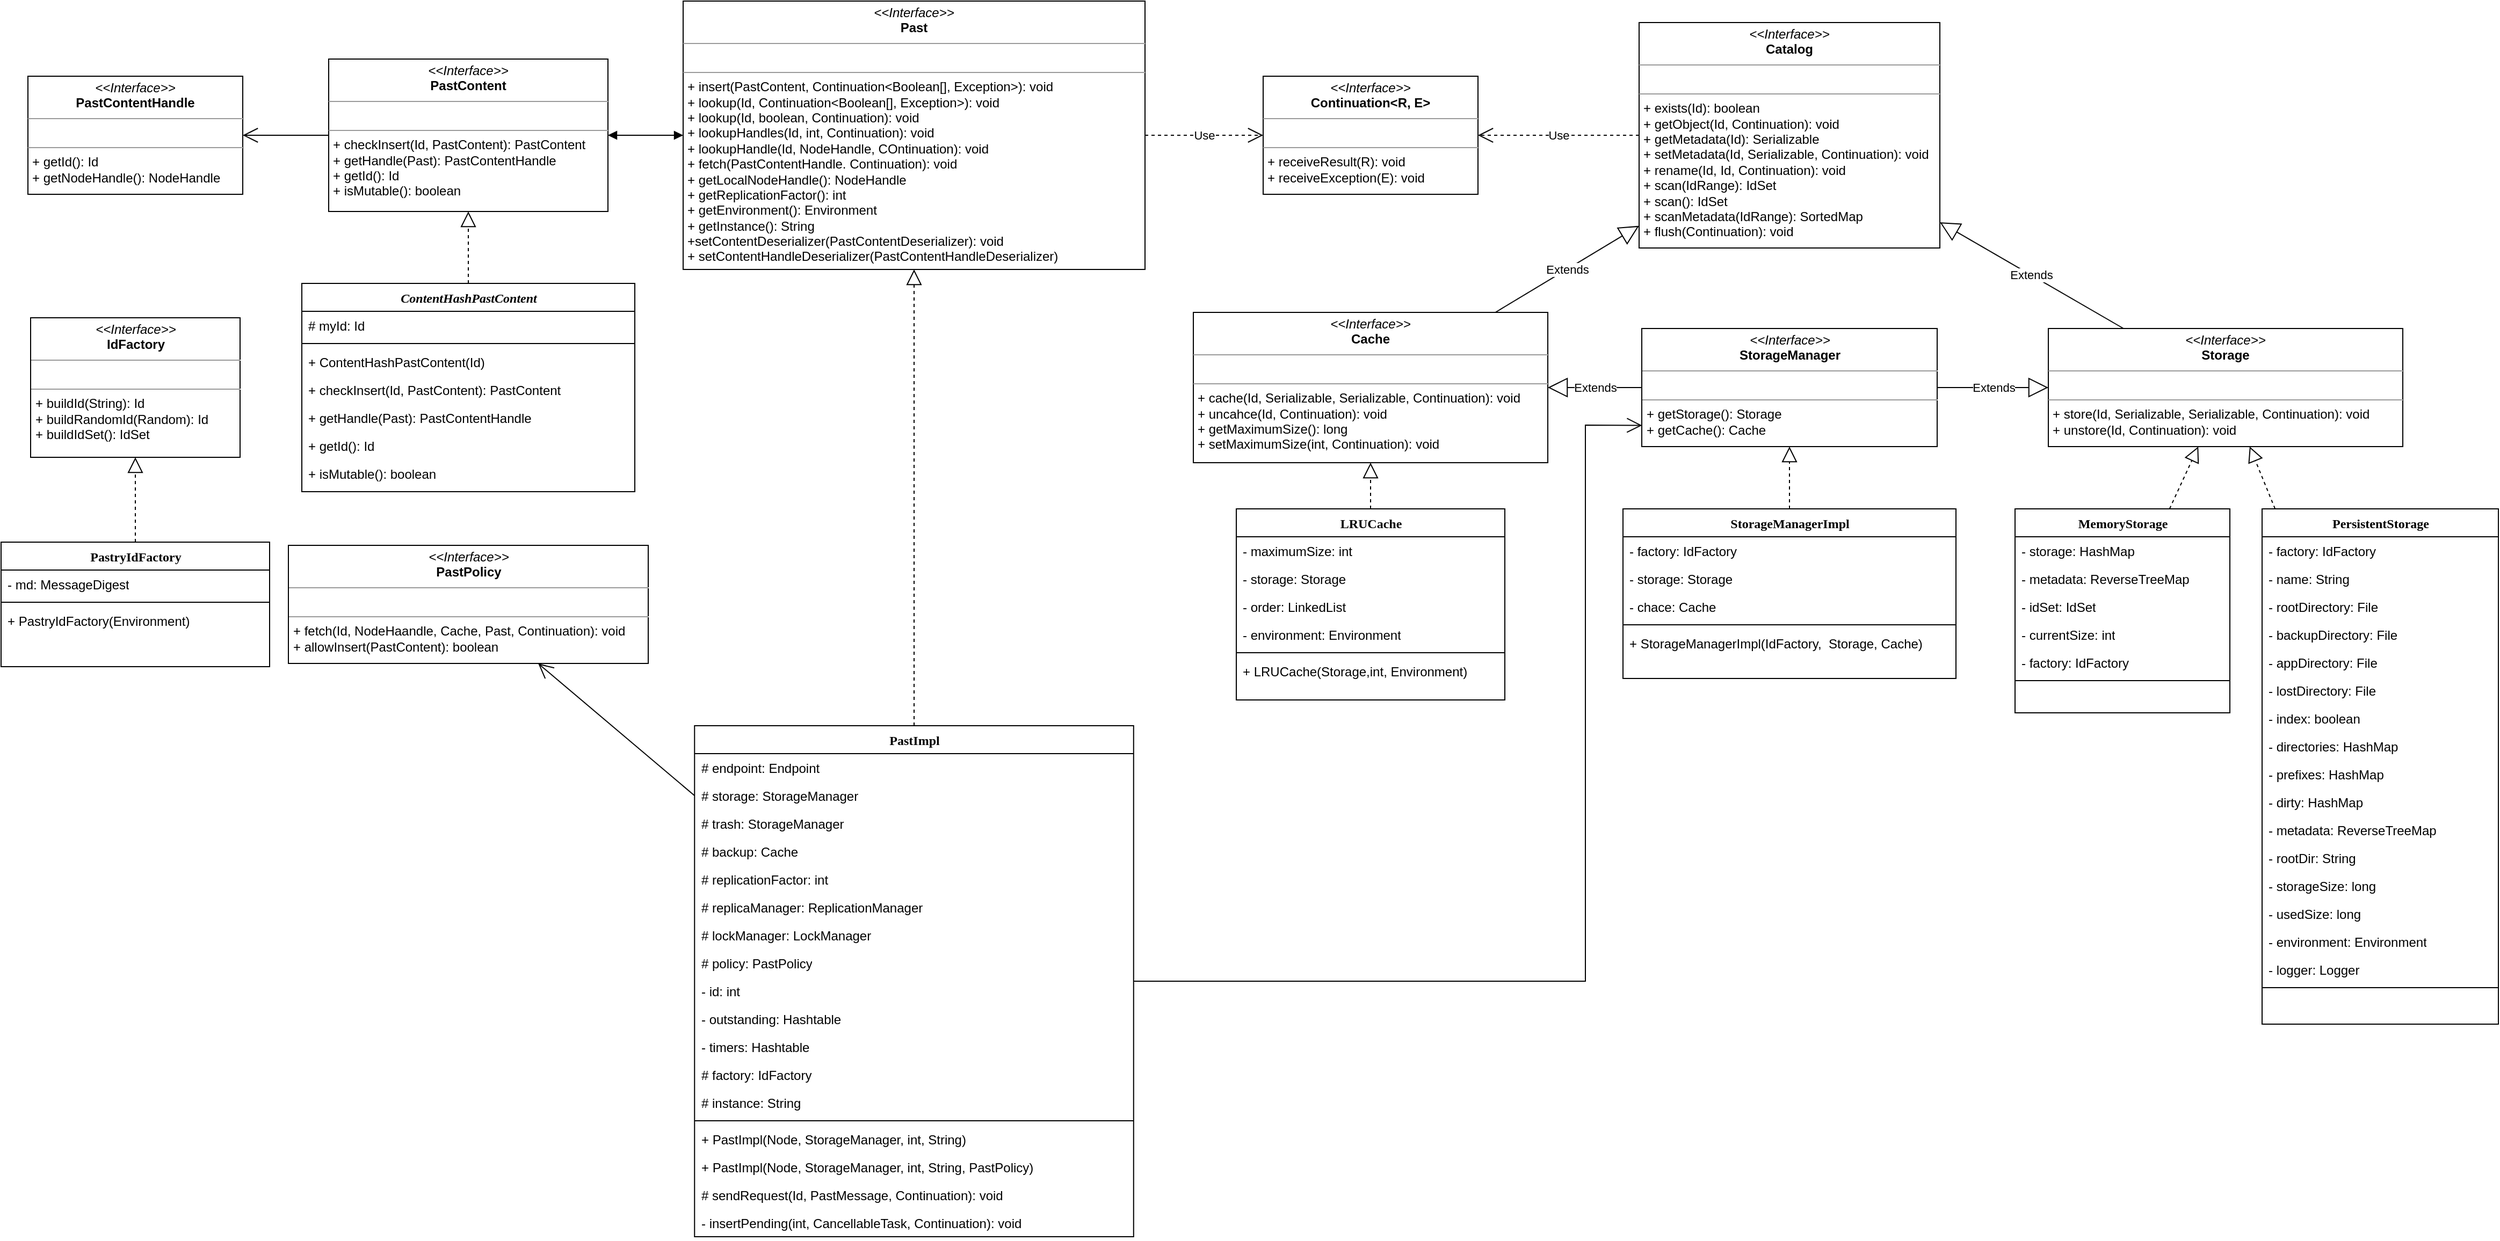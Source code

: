 <mxfile version="20.8.20" type="github">
  <diagram id="C5RBs43oDa-KdzZeNtuy" name="Page-1">
    <mxGraphModel dx="1843" dy="819" grid="1" gridSize="10" guides="1" tooltips="1" connect="1" arrows="1" fold="1" page="1" pageScale="1" pageWidth="827" pageHeight="1169" math="0" shadow="0">
      <root>
        <mxCell id="WIyWlLk6GJQsqaUBKTNV-0" />
        <mxCell id="WIyWlLk6GJQsqaUBKTNV-1" parent="WIyWlLk6GJQsqaUBKTNV-0" />
        <mxCell id="Su3MOvT8TWQy6JMW1wot-0" value="&lt;p style=&quot;margin:0px;margin-top:4px;text-align:center;&quot;&gt;&lt;i&gt;&amp;lt;&amp;lt;Interface&amp;gt;&amp;gt;&lt;/i&gt;&lt;br&gt;&lt;b&gt;PastContent&lt;/b&gt;&lt;/p&gt;&lt;hr size=&quot;1&quot;&gt;&lt;p style=&quot;margin:0px;margin-left:4px;&quot;&gt;&lt;br&gt;&lt;/p&gt;&lt;hr size=&quot;1&quot;&gt;&lt;p style=&quot;margin:0px;margin-left:4px;&quot;&gt;+ checkInsert(Id, PastContent): PastContent&lt;/p&gt;&lt;p style=&quot;margin:0px;margin-left:4px;&quot;&gt;+ getHandle(Past): PastContentHandle&lt;br&gt;&lt;/p&gt;&lt;p style=&quot;margin:0px;margin-left:4px;&quot;&gt;+ getId(): Id&lt;/p&gt;&lt;p style=&quot;margin:0px;margin-left:4px;&quot;&gt;+ isMutable(): boolean&lt;/p&gt;" style="verticalAlign=top;align=left;overflow=fill;fontSize=12;fontFamily=Helvetica;html=1;rounded=0;shadow=0;comic=0;labelBackgroundColor=none;strokeWidth=1" parent="WIyWlLk6GJQsqaUBKTNV-1" vertex="1">
          <mxGeometry x="550" y="459" width="260" height="142" as="geometry" />
        </mxCell>
        <mxCell id="Su3MOvT8TWQy6JMW1wot-1" value="&lt;p style=&quot;margin:0px;margin-top:4px;text-align:center;&quot;&gt;&lt;i&gt;&amp;lt;&amp;lt;Interface&amp;gt;&amp;gt;&lt;/i&gt;&lt;br&gt;&lt;b&gt;PastContentHandle&lt;/b&gt;&lt;/p&gt;&lt;hr size=&quot;1&quot;&gt;&lt;p style=&quot;margin:0px;margin-left:4px;&quot;&gt;&lt;br&gt;&lt;/p&gt;&lt;hr size=&quot;1&quot;&gt;&lt;p style=&quot;margin:0px;margin-left:4px;&quot;&gt;&lt;span style=&quot;background-color: initial;&quot;&gt;+ getId(): Id&lt;/span&gt;&lt;br&gt;&lt;/p&gt;&lt;p style=&quot;margin:0px;margin-left:4px;&quot;&gt;+ getNodeHandle(): NodeHandle&lt;/p&gt;" style="verticalAlign=top;align=left;overflow=fill;fontSize=12;fontFamily=Helvetica;html=1;rounded=0;shadow=0;comic=0;labelBackgroundColor=none;strokeWidth=1" parent="WIyWlLk6GJQsqaUBKTNV-1" vertex="1">
          <mxGeometry x="270" y="475" width="200" height="110" as="geometry" />
        </mxCell>
        <mxCell id="Su3MOvT8TWQy6JMW1wot-2" value="&lt;p style=&quot;margin:0px;margin-top:4px;text-align:center;&quot;&gt;&lt;i&gt;&amp;lt;&amp;lt;Interface&amp;gt;&amp;gt;&lt;/i&gt;&lt;br&gt;&lt;b&gt;Past&lt;/b&gt;&lt;/p&gt;&lt;hr size=&quot;1&quot;&gt;&lt;p style=&quot;margin:0px;margin-left:4px;&quot;&gt;&lt;br&gt;&lt;/p&gt;&lt;hr size=&quot;1&quot;&gt;&lt;p style=&quot;margin:0px;margin-left:4px;&quot;&gt;+ insert(PastContent, Continuation&amp;lt;Boolean[], Exception&amp;gt;): void&lt;/p&gt;&lt;p style=&quot;margin:0px;margin-left:4px;&quot;&gt;+ lookup(Id, Continuation&amp;lt;Boolean[], Exception&amp;gt;): void&lt;/p&gt;&lt;p style=&quot;margin:0px;margin-left:4px;&quot;&gt;+ lookup(Id, boolean, Continuation): void&lt;/p&gt;&lt;p style=&quot;margin:0px;margin-left:4px;&quot;&gt;+ lookupHandles(Id, int, Continuation): void&lt;/p&gt;&lt;p style=&quot;margin:0px;margin-left:4px;&quot;&gt;+ lookupHandle(Id, NodeHandle, COntinuation): void&lt;/p&gt;&lt;p style=&quot;margin:0px;margin-left:4px;&quot;&gt;+ fetch(PastContentHandle. Continuation): void&lt;/p&gt;&lt;p style=&quot;margin:0px;margin-left:4px;&quot;&gt;+ getLocalNodeHandle(): NodeHandle&lt;/p&gt;&lt;p style=&quot;margin:0px;margin-left:4px;&quot;&gt;+ getReplicationFactor(): int&lt;/p&gt;&lt;p style=&quot;margin:0px;margin-left:4px;&quot;&gt;+ getEnvironment(): Environment&lt;/p&gt;&lt;p style=&quot;margin:0px;margin-left:4px;&quot;&gt;+ getInstance(): String&lt;/p&gt;&lt;p style=&quot;margin:0px;margin-left:4px;&quot;&gt;+setContentDeserializer(PastContentDeserializer): void&lt;/p&gt;&lt;p style=&quot;margin:0px;margin-left:4px;&quot;&gt;+ setContentHandleDeserializer(PastContentHandleDeserializer)&lt;/p&gt;" style="verticalAlign=top;align=left;overflow=fill;fontSize=12;fontFamily=Helvetica;html=1;rounded=0;shadow=0;comic=0;labelBackgroundColor=none;strokeWidth=1" parent="WIyWlLk6GJQsqaUBKTNV-1" vertex="1">
          <mxGeometry x="880" y="405" width="430" height="250" as="geometry" />
        </mxCell>
        <mxCell id="Su3MOvT8TWQy6JMW1wot-4" value="" style="endArrow=open;endFill=1;endSize=12;html=1;rounded=0;" parent="WIyWlLk6GJQsqaUBKTNV-1" source="Su3MOvT8TWQy6JMW1wot-0" target="Su3MOvT8TWQy6JMW1wot-1" edge="1">
          <mxGeometry width="160" relative="1" as="geometry">
            <mxPoint x="310" y="790" as="sourcePoint" />
            <mxPoint x="470" y="790" as="targetPoint" />
          </mxGeometry>
        </mxCell>
        <mxCell id="Su3MOvT8TWQy6JMW1wot-5" value="PastImpl" style="swimlane;html=1;fontStyle=1;align=center;verticalAlign=top;childLayout=stackLayout;horizontal=1;startSize=26;horizontalStack=0;resizeParent=1;resizeLast=0;collapsible=1;marginBottom=0;swimlaneFillColor=#ffffff;rounded=0;shadow=0;comic=0;labelBackgroundColor=none;strokeWidth=1;fillColor=none;fontFamily=Verdana;fontSize=12" parent="WIyWlLk6GJQsqaUBKTNV-1" vertex="1">
          <mxGeometry x="890.63" y="1080" width="408.75" height="476" as="geometry" />
        </mxCell>
        <mxCell id="Su3MOvT8TWQy6JMW1wot-6" value="# endpoint: Endpoint" style="text;html=1;strokeColor=none;fillColor=none;align=left;verticalAlign=top;spacingLeft=4;spacingRight=4;whiteSpace=wrap;overflow=hidden;rotatable=0;points=[[0,0.5],[1,0.5]];portConstraint=eastwest;" parent="Su3MOvT8TWQy6JMW1wot-5" vertex="1">
          <mxGeometry y="26" width="408.75" height="26" as="geometry" />
        </mxCell>
        <mxCell id="Su3MOvT8TWQy6JMW1wot-7" value="# storage: StorageManager" style="text;html=1;strokeColor=none;fillColor=none;align=left;verticalAlign=top;spacingLeft=4;spacingRight=4;whiteSpace=wrap;overflow=hidden;rotatable=0;points=[[0,0.5],[1,0.5]];portConstraint=eastwest;" parent="Su3MOvT8TWQy6JMW1wot-5" vertex="1">
          <mxGeometry y="52" width="408.75" height="26" as="geometry" />
        </mxCell>
        <mxCell id="Su3MOvT8TWQy6JMW1wot-8" value="# trash: StorageManager" style="text;html=1;strokeColor=none;fillColor=none;align=left;verticalAlign=top;spacingLeft=4;spacingRight=4;whiteSpace=wrap;overflow=hidden;rotatable=0;points=[[0,0.5],[1,0.5]];portConstraint=eastwest;" parent="Su3MOvT8TWQy6JMW1wot-5" vertex="1">
          <mxGeometry y="78" width="408.75" height="26" as="geometry" />
        </mxCell>
        <mxCell id="Su3MOvT8TWQy6JMW1wot-13" value="# backup: Cache" style="text;html=1;strokeColor=none;fillColor=none;align=left;verticalAlign=top;spacingLeft=4;spacingRight=4;whiteSpace=wrap;overflow=hidden;rotatable=0;points=[[0,0.5],[1,0.5]];portConstraint=eastwest;" parent="Su3MOvT8TWQy6JMW1wot-5" vertex="1">
          <mxGeometry y="104" width="408.75" height="26" as="geometry" />
        </mxCell>
        <mxCell id="Su3MOvT8TWQy6JMW1wot-14" value="# replicationFactor: int" style="text;html=1;strokeColor=none;fillColor=none;align=left;verticalAlign=top;spacingLeft=4;spacingRight=4;whiteSpace=wrap;overflow=hidden;rotatable=0;points=[[0,0.5],[1,0.5]];portConstraint=eastwest;" parent="Su3MOvT8TWQy6JMW1wot-5" vertex="1">
          <mxGeometry y="130" width="408.75" height="26" as="geometry" />
        </mxCell>
        <mxCell id="Su3MOvT8TWQy6JMW1wot-15" value="# replicaManager: ReplicationManager" style="text;html=1;strokeColor=none;fillColor=none;align=left;verticalAlign=top;spacingLeft=4;spacingRight=4;whiteSpace=wrap;overflow=hidden;rotatable=0;points=[[0,0.5],[1,0.5]];portConstraint=eastwest;" parent="Su3MOvT8TWQy6JMW1wot-5" vertex="1">
          <mxGeometry y="156" width="408.75" height="26" as="geometry" />
        </mxCell>
        <mxCell id="Su3MOvT8TWQy6JMW1wot-16" value="# lockManager: LockManager" style="text;html=1;strokeColor=none;fillColor=none;align=left;verticalAlign=top;spacingLeft=4;spacingRight=4;whiteSpace=wrap;overflow=hidden;rotatable=0;points=[[0,0.5],[1,0.5]];portConstraint=eastwest;" parent="Su3MOvT8TWQy6JMW1wot-5" vertex="1">
          <mxGeometry y="182" width="408.75" height="26" as="geometry" />
        </mxCell>
        <mxCell id="Su3MOvT8TWQy6JMW1wot-17" value="# policy: PastPolicy" style="text;html=1;strokeColor=none;fillColor=none;align=left;verticalAlign=top;spacingLeft=4;spacingRight=4;whiteSpace=wrap;overflow=hidden;rotatable=0;points=[[0,0.5],[1,0.5]];portConstraint=eastwest;" parent="Su3MOvT8TWQy6JMW1wot-5" vertex="1">
          <mxGeometry y="208" width="408.75" height="26" as="geometry" />
        </mxCell>
        <mxCell id="Su3MOvT8TWQy6JMW1wot-18" value="- id: int" style="text;html=1;strokeColor=none;fillColor=none;align=left;verticalAlign=top;spacingLeft=4;spacingRight=4;whiteSpace=wrap;overflow=hidden;rotatable=0;points=[[0,0.5],[1,0.5]];portConstraint=eastwest;" parent="Su3MOvT8TWQy6JMW1wot-5" vertex="1">
          <mxGeometry y="234" width="408.75" height="26" as="geometry" />
        </mxCell>
        <mxCell id="Su3MOvT8TWQy6JMW1wot-19" value="- outstanding: Hashtable" style="text;html=1;strokeColor=none;fillColor=none;align=left;verticalAlign=top;spacingLeft=4;spacingRight=4;whiteSpace=wrap;overflow=hidden;rotatable=0;points=[[0,0.5],[1,0.5]];portConstraint=eastwest;" parent="Su3MOvT8TWQy6JMW1wot-5" vertex="1">
          <mxGeometry y="260" width="408.75" height="26" as="geometry" />
        </mxCell>
        <mxCell id="Su3MOvT8TWQy6JMW1wot-20" value="- timers: Hashtable" style="text;html=1;strokeColor=none;fillColor=none;align=left;verticalAlign=top;spacingLeft=4;spacingRight=4;whiteSpace=wrap;overflow=hidden;rotatable=0;points=[[0,0.5],[1,0.5]];portConstraint=eastwest;" parent="Su3MOvT8TWQy6JMW1wot-5" vertex="1">
          <mxGeometry y="286" width="408.75" height="26" as="geometry" />
        </mxCell>
        <mxCell id="Su3MOvT8TWQy6JMW1wot-21" value="# factory: IdFactory" style="text;html=1;strokeColor=none;fillColor=none;align=left;verticalAlign=top;spacingLeft=4;spacingRight=4;whiteSpace=wrap;overflow=hidden;rotatable=0;points=[[0,0.5],[1,0.5]];portConstraint=eastwest;" parent="Su3MOvT8TWQy6JMW1wot-5" vertex="1">
          <mxGeometry y="312" width="408.75" height="26" as="geometry" />
        </mxCell>
        <mxCell id="Su3MOvT8TWQy6JMW1wot-22" value="# instance: String" style="text;html=1;strokeColor=none;fillColor=none;align=left;verticalAlign=top;spacingLeft=4;spacingRight=4;whiteSpace=wrap;overflow=hidden;rotatable=0;points=[[0,0.5],[1,0.5]];portConstraint=eastwest;" parent="Su3MOvT8TWQy6JMW1wot-5" vertex="1">
          <mxGeometry y="338" width="408.75" height="26" as="geometry" />
        </mxCell>
        <mxCell id="Su3MOvT8TWQy6JMW1wot-9" value="" style="line;html=1;strokeWidth=1;fillColor=none;align=left;verticalAlign=middle;spacingTop=-1;spacingLeft=3;spacingRight=3;rotatable=0;labelPosition=right;points=[];portConstraint=eastwest;" parent="Su3MOvT8TWQy6JMW1wot-5" vertex="1">
          <mxGeometry y="364" width="408.75" height="8" as="geometry" />
        </mxCell>
        <mxCell id="wLES59j1oVK8HbgdXvUb-11" value="+ PastImpl(Node, StorageManager, int, String)" style="text;html=1;strokeColor=none;fillColor=none;align=left;verticalAlign=top;spacingLeft=4;spacingRight=4;whiteSpace=wrap;overflow=hidden;rotatable=0;points=[[0,0.5],[1,0.5]];portConstraint=eastwest;" parent="Su3MOvT8TWQy6JMW1wot-5" vertex="1">
          <mxGeometry y="372" width="408.75" height="26" as="geometry" />
        </mxCell>
        <mxCell id="wLES59j1oVK8HbgdXvUb-14" value="+ PastImpl(Node, StorageManager, int, String, PastPolicy)" style="text;html=1;strokeColor=none;fillColor=none;align=left;verticalAlign=top;spacingLeft=4;spacingRight=4;whiteSpace=wrap;overflow=hidden;rotatable=0;points=[[0,0.5],[1,0.5]];portConstraint=eastwest;" parent="Su3MOvT8TWQy6JMW1wot-5" vertex="1">
          <mxGeometry y="398" width="408.75" height="26" as="geometry" />
        </mxCell>
        <mxCell id="Su3MOvT8TWQy6JMW1wot-10" value="# sendRequest(Id, PastMessage, Continuation): void" style="text;html=1;strokeColor=none;fillColor=none;align=left;verticalAlign=top;spacingLeft=4;spacingRight=4;whiteSpace=wrap;overflow=hidden;rotatable=0;points=[[0,0.5],[1,0.5]];portConstraint=eastwest;" parent="Su3MOvT8TWQy6JMW1wot-5" vertex="1">
          <mxGeometry y="424" width="408.75" height="26" as="geometry" />
        </mxCell>
        <mxCell id="Su3MOvT8TWQy6JMW1wot-11" value="&lt;span style=&quot;&quot;&gt;- insertPending(int, CancellableTask, Continuation): void&lt;/span&gt;" style="text;html=1;strokeColor=none;fillColor=none;align=left;verticalAlign=top;spacingLeft=4;spacingRight=4;whiteSpace=wrap;overflow=hidden;rotatable=0;points=[[0,0.5],[1,0.5]];portConstraint=eastwest;" parent="Su3MOvT8TWQy6JMW1wot-5" vertex="1">
          <mxGeometry y="450" width="408.75" height="26" as="geometry" />
        </mxCell>
        <mxCell id="Su3MOvT8TWQy6JMW1wot-12" value="" style="endArrow=block;dashed=1;endFill=0;endSize=12;html=1;rounded=0;" parent="WIyWlLk6GJQsqaUBKTNV-1" source="Su3MOvT8TWQy6JMW1wot-5" target="Su3MOvT8TWQy6JMW1wot-2" edge="1">
          <mxGeometry width="160" relative="1" as="geometry">
            <mxPoint x="440" y="750" as="sourcePoint" />
            <mxPoint x="600" y="750" as="targetPoint" />
          </mxGeometry>
        </mxCell>
        <mxCell id="4EkITvmxwTz3SZGyoo9T-0" value="&lt;p style=&quot;margin:0px;margin-top:4px;text-align:center;&quot;&gt;&lt;i&gt;&amp;lt;&amp;lt;Interface&amp;gt;&amp;gt;&lt;/i&gt;&lt;br&gt;&lt;b&gt;Continuation&amp;lt;R, E&amp;gt;&lt;/b&gt;&lt;/p&gt;&lt;hr size=&quot;1&quot;&gt;&lt;p style=&quot;margin:0px;margin-left:4px;&quot;&gt;&lt;br&gt;&lt;/p&gt;&lt;hr size=&quot;1&quot;&gt;&lt;p style=&quot;margin:0px;margin-left:4px;&quot;&gt;&lt;span style=&quot;background-color: initial;&quot;&gt;+ receiveResult(R): void&lt;/span&gt;&lt;br&gt;&lt;/p&gt;&lt;p style=&quot;margin:0px;margin-left:4px;&quot;&gt;+ receiveException(E): void&lt;/p&gt;" style="verticalAlign=top;align=left;overflow=fill;fontSize=12;fontFamily=Helvetica;html=1;rounded=0;shadow=0;comic=0;labelBackgroundColor=none;strokeWidth=1" parent="WIyWlLk6GJQsqaUBKTNV-1" vertex="1">
          <mxGeometry x="1420" y="475" width="200" height="110" as="geometry" />
        </mxCell>
        <mxCell id="rdHLimNLfJa7XDxrcu8q-0" value="&lt;p style=&quot;margin:0px;margin-top:4px;text-align:center;&quot;&gt;&lt;i&gt;&amp;lt;&amp;lt;Interface&amp;gt;&amp;gt;&lt;/i&gt;&lt;br&gt;&lt;b&gt;Storage&lt;/b&gt;&lt;/p&gt;&lt;hr size=&quot;1&quot;&gt;&lt;p style=&quot;margin:0px;margin-left:4px;&quot;&gt;&lt;br&gt;&lt;/p&gt;&lt;hr size=&quot;1&quot;&gt;&lt;p style=&quot;margin:0px;margin-left:4px;&quot;&gt;&lt;span style=&quot;background-color: initial;&quot;&gt;+ store(Id, Serializable, Serializable, Continuation): void&lt;/span&gt;&lt;br&gt;&lt;/p&gt;&lt;p style=&quot;margin:0px;margin-left:4px;&quot;&gt;+ unstore(Id, Continuation): void&lt;/p&gt;" style="verticalAlign=top;align=left;overflow=fill;fontSize=12;fontFamily=Helvetica;html=1;rounded=0;shadow=0;comic=0;labelBackgroundColor=none;strokeWidth=1" parent="WIyWlLk6GJQsqaUBKTNV-1" vertex="1">
          <mxGeometry x="2151" y="710" width="330" height="110" as="geometry" />
        </mxCell>
        <mxCell id="rdHLimNLfJa7XDxrcu8q-1" value="&lt;p style=&quot;margin:0px;margin-top:4px;text-align:center;&quot;&gt;&lt;i&gt;&amp;lt;&amp;lt;Interface&amp;gt;&amp;gt;&lt;/i&gt;&lt;br&gt;&lt;b&gt;Catalog&lt;/b&gt;&lt;/p&gt;&lt;hr size=&quot;1&quot;&gt;&lt;p style=&quot;margin:0px;margin-left:4px;&quot;&gt;&lt;br&gt;&lt;/p&gt;&lt;hr size=&quot;1&quot;&gt;&lt;p style=&quot;margin:0px;margin-left:4px;&quot;&gt;+ exists(Id): boolean&lt;/p&gt;&lt;p style=&quot;margin:0px;margin-left:4px;&quot;&gt;+ getObject(Id, Continuation): void&lt;br&gt;&lt;/p&gt;&lt;p style=&quot;margin:0px;margin-left:4px;&quot;&gt;+ getMetadata(Id): Serializable&lt;/p&gt;&lt;p style=&quot;margin:0px;margin-left:4px;&quot;&gt;+ setMetadata(Id, Serializable, Continuation): void&lt;/p&gt;&lt;p style=&quot;margin:0px;margin-left:4px;&quot;&gt;+ rename(Id, Id, Continuation): void&lt;/p&gt;&lt;p style=&quot;margin:0px;margin-left:4px;&quot;&gt;+ scan(IdRange): IdSet&lt;/p&gt;&lt;p style=&quot;margin:0px;margin-left:4px;&quot;&gt;+ scan(): IdSet&lt;/p&gt;&lt;p style=&quot;margin:0px;margin-left:4px;&quot;&gt;+ scanMetadata(IdRange): SortedMap&lt;/p&gt;&lt;p style=&quot;margin:0px;margin-left:4px;&quot;&gt;+ flush(Continuation): void&lt;/p&gt;" style="verticalAlign=top;align=left;overflow=fill;fontSize=12;fontFamily=Helvetica;html=1;rounded=0;shadow=0;comic=0;labelBackgroundColor=none;strokeWidth=1" parent="WIyWlLk6GJQsqaUBKTNV-1" vertex="1">
          <mxGeometry x="1770" y="425" width="280" height="210" as="geometry" />
        </mxCell>
        <mxCell id="rdHLimNLfJa7XDxrcu8q-3" value="MemoryStorage" style="swimlane;html=1;fontStyle=1;align=center;verticalAlign=top;childLayout=stackLayout;horizontal=1;startSize=26;horizontalStack=0;resizeParent=1;resizeLast=0;collapsible=1;marginBottom=0;swimlaneFillColor=#ffffff;rounded=0;shadow=0;comic=0;labelBackgroundColor=none;strokeWidth=1;fillColor=none;fontFamily=Verdana;fontSize=12" parent="WIyWlLk6GJQsqaUBKTNV-1" vertex="1">
          <mxGeometry x="2120" y="878" width="200" height="190" as="geometry" />
        </mxCell>
        <mxCell id="rdHLimNLfJa7XDxrcu8q-4" value="- storage: HashMap" style="text;html=1;strokeColor=none;fillColor=none;align=left;verticalAlign=top;spacingLeft=4;spacingRight=4;whiteSpace=wrap;overflow=hidden;rotatable=0;points=[[0,0.5],[1,0.5]];portConstraint=eastwest;" parent="rdHLimNLfJa7XDxrcu8q-3" vertex="1">
          <mxGeometry y="26" width="200" height="26" as="geometry" />
        </mxCell>
        <mxCell id="rdHLimNLfJa7XDxrcu8q-5" value="- metadata: ReverseTreeMap" style="text;html=1;strokeColor=none;fillColor=none;align=left;verticalAlign=top;spacingLeft=4;spacingRight=4;whiteSpace=wrap;overflow=hidden;rotatable=0;points=[[0,0.5],[1,0.5]];portConstraint=eastwest;" parent="rdHLimNLfJa7XDxrcu8q-3" vertex="1">
          <mxGeometry y="52" width="200" height="26" as="geometry" />
        </mxCell>
        <mxCell id="rdHLimNLfJa7XDxrcu8q-6" value="- idSet: IdSet" style="text;html=1;strokeColor=none;fillColor=none;align=left;verticalAlign=top;spacingLeft=4;spacingRight=4;whiteSpace=wrap;overflow=hidden;rotatable=0;points=[[0,0.5],[1,0.5]];portConstraint=eastwest;" parent="rdHLimNLfJa7XDxrcu8q-3" vertex="1">
          <mxGeometry y="78" width="200" height="26" as="geometry" />
        </mxCell>
        <mxCell id="rdHLimNLfJa7XDxrcu8q-7" value="- currentSize: int" style="text;html=1;strokeColor=none;fillColor=none;align=left;verticalAlign=top;spacingLeft=4;spacingRight=4;whiteSpace=wrap;overflow=hidden;rotatable=0;points=[[0,0.5],[1,0.5]];portConstraint=eastwest;" parent="rdHLimNLfJa7XDxrcu8q-3" vertex="1">
          <mxGeometry y="104" width="200" height="26" as="geometry" />
        </mxCell>
        <mxCell id="rdHLimNLfJa7XDxrcu8q-8" value="- factory: IdFactory" style="text;html=1;strokeColor=none;fillColor=none;align=left;verticalAlign=top;spacingLeft=4;spacingRight=4;whiteSpace=wrap;overflow=hidden;rotatable=0;points=[[0,0.5],[1,0.5]];portConstraint=eastwest;" parent="rdHLimNLfJa7XDxrcu8q-3" vertex="1">
          <mxGeometry y="130" width="200" height="26" as="geometry" />
        </mxCell>
        <mxCell id="rdHLimNLfJa7XDxrcu8q-17" value="" style="line;html=1;strokeWidth=1;fillColor=none;align=left;verticalAlign=middle;spacingTop=-1;spacingLeft=3;spacingRight=3;rotatable=0;labelPosition=right;points=[];portConstraint=eastwest;" parent="rdHLimNLfJa7XDxrcu8q-3" vertex="1">
          <mxGeometry y="156" width="200" height="8" as="geometry" />
        </mxCell>
        <mxCell id="rdHLimNLfJa7XDxrcu8q-20" value="" style="endArrow=block;dashed=1;endFill=0;endSize=12;html=1;rounded=0;" parent="WIyWlLk6GJQsqaUBKTNV-1" source="rdHLimNLfJa7XDxrcu8q-3" target="rdHLimNLfJa7XDxrcu8q-0" edge="1">
          <mxGeometry width="160" relative="1" as="geometry">
            <mxPoint x="2520" y="1050" as="sourcePoint" />
            <mxPoint x="2680" y="1050" as="targetPoint" />
          </mxGeometry>
        </mxCell>
        <mxCell id="rdHLimNLfJa7XDxrcu8q-21" value="PersistentStorage" style="swimlane;html=1;fontStyle=1;align=center;verticalAlign=top;childLayout=stackLayout;horizontal=1;startSize=26;horizontalStack=0;resizeParent=1;resizeLast=0;collapsible=1;marginBottom=0;swimlaneFillColor=#ffffff;rounded=0;shadow=0;comic=0;labelBackgroundColor=none;strokeWidth=1;fillColor=none;fontFamily=Verdana;fontSize=12" parent="WIyWlLk6GJQsqaUBKTNV-1" vertex="1">
          <mxGeometry x="2350" y="878" width="220" height="480" as="geometry" />
        </mxCell>
        <mxCell id="rdHLimNLfJa7XDxrcu8q-26" value="- factory: IdFactory" style="text;html=1;strokeColor=none;fillColor=none;align=left;verticalAlign=top;spacingLeft=4;spacingRight=4;whiteSpace=wrap;overflow=hidden;rotatable=0;points=[[0,0.5],[1,0.5]];portConstraint=eastwest;" parent="rdHLimNLfJa7XDxrcu8q-21" vertex="1">
          <mxGeometry y="26" width="220" height="26" as="geometry" />
        </mxCell>
        <mxCell id="rdHLimNLfJa7XDxrcu8q-29" value="- name: String" style="text;html=1;strokeColor=none;fillColor=none;align=left;verticalAlign=top;spacingLeft=4;spacingRight=4;whiteSpace=wrap;overflow=hidden;rotatable=0;points=[[0,0.5],[1,0.5]];portConstraint=eastwest;" parent="rdHLimNLfJa7XDxrcu8q-21" vertex="1">
          <mxGeometry y="52" width="220" height="26" as="geometry" />
        </mxCell>
        <mxCell id="rdHLimNLfJa7XDxrcu8q-30" value="- rootDirectory: File" style="text;html=1;strokeColor=none;fillColor=none;align=left;verticalAlign=top;spacingLeft=4;spacingRight=4;whiteSpace=wrap;overflow=hidden;rotatable=0;points=[[0,0.5],[1,0.5]];portConstraint=eastwest;" parent="rdHLimNLfJa7XDxrcu8q-21" vertex="1">
          <mxGeometry y="78" width="220" height="26" as="geometry" />
        </mxCell>
        <mxCell id="rdHLimNLfJa7XDxrcu8q-31" value="- backupDirectory: File" style="text;html=1;strokeColor=none;fillColor=none;align=left;verticalAlign=top;spacingLeft=4;spacingRight=4;whiteSpace=wrap;overflow=hidden;rotatable=0;points=[[0,0.5],[1,0.5]];portConstraint=eastwest;" parent="rdHLimNLfJa7XDxrcu8q-21" vertex="1">
          <mxGeometry y="104" width="220" height="26" as="geometry" />
        </mxCell>
        <mxCell id="rdHLimNLfJa7XDxrcu8q-32" value="- appDirectory: File" style="text;html=1;strokeColor=none;fillColor=none;align=left;verticalAlign=top;spacingLeft=4;spacingRight=4;whiteSpace=wrap;overflow=hidden;rotatable=0;points=[[0,0.5],[1,0.5]];portConstraint=eastwest;" parent="rdHLimNLfJa7XDxrcu8q-21" vertex="1">
          <mxGeometry y="130" width="220" height="26" as="geometry" />
        </mxCell>
        <mxCell id="rdHLimNLfJa7XDxrcu8q-33" value="- lostDirectory: File" style="text;html=1;strokeColor=none;fillColor=none;align=left;verticalAlign=top;spacingLeft=4;spacingRight=4;whiteSpace=wrap;overflow=hidden;rotatable=0;points=[[0,0.5],[1,0.5]];portConstraint=eastwest;" parent="rdHLimNLfJa7XDxrcu8q-21" vertex="1">
          <mxGeometry y="156" width="220" height="26" as="geometry" />
        </mxCell>
        <mxCell id="rdHLimNLfJa7XDxrcu8q-34" value="- index: boolean" style="text;html=1;strokeColor=none;fillColor=none;align=left;verticalAlign=top;spacingLeft=4;spacingRight=4;whiteSpace=wrap;overflow=hidden;rotatable=0;points=[[0,0.5],[1,0.5]];portConstraint=eastwest;" parent="rdHLimNLfJa7XDxrcu8q-21" vertex="1">
          <mxGeometry y="182" width="220" height="26" as="geometry" />
        </mxCell>
        <mxCell id="rdHLimNLfJa7XDxrcu8q-35" value="- directories: HashMap" style="text;html=1;strokeColor=none;fillColor=none;align=left;verticalAlign=top;spacingLeft=4;spacingRight=4;whiteSpace=wrap;overflow=hidden;rotatable=0;points=[[0,0.5],[1,0.5]];portConstraint=eastwest;" parent="rdHLimNLfJa7XDxrcu8q-21" vertex="1">
          <mxGeometry y="208" width="220" height="26" as="geometry" />
        </mxCell>
        <mxCell id="rdHLimNLfJa7XDxrcu8q-36" value="- prefixes: HashMap" style="text;html=1;strokeColor=none;fillColor=none;align=left;verticalAlign=top;spacingLeft=4;spacingRight=4;whiteSpace=wrap;overflow=hidden;rotatable=0;points=[[0,0.5],[1,0.5]];portConstraint=eastwest;" parent="rdHLimNLfJa7XDxrcu8q-21" vertex="1">
          <mxGeometry y="234" width="220" height="26" as="geometry" />
        </mxCell>
        <mxCell id="rdHLimNLfJa7XDxrcu8q-37" value="- dirty: HashMap" style="text;html=1;strokeColor=none;fillColor=none;align=left;verticalAlign=top;spacingLeft=4;spacingRight=4;whiteSpace=wrap;overflow=hidden;rotatable=0;points=[[0,0.5],[1,0.5]];portConstraint=eastwest;" parent="rdHLimNLfJa7XDxrcu8q-21" vertex="1">
          <mxGeometry y="260" width="220" height="26" as="geometry" />
        </mxCell>
        <mxCell id="rdHLimNLfJa7XDxrcu8q-38" value="- metadata: ReverseTreeMap" style="text;html=1;strokeColor=none;fillColor=none;align=left;verticalAlign=top;spacingLeft=4;spacingRight=4;whiteSpace=wrap;overflow=hidden;rotatable=0;points=[[0,0.5],[1,0.5]];portConstraint=eastwest;" parent="rdHLimNLfJa7XDxrcu8q-21" vertex="1">
          <mxGeometry y="286" width="220" height="26" as="geometry" />
        </mxCell>
        <mxCell id="rdHLimNLfJa7XDxrcu8q-39" value="- rootDir: String" style="text;html=1;strokeColor=none;fillColor=none;align=left;verticalAlign=top;spacingLeft=4;spacingRight=4;whiteSpace=wrap;overflow=hidden;rotatable=0;points=[[0,0.5],[1,0.5]];portConstraint=eastwest;" parent="rdHLimNLfJa7XDxrcu8q-21" vertex="1">
          <mxGeometry y="312" width="220" height="26" as="geometry" />
        </mxCell>
        <mxCell id="rdHLimNLfJa7XDxrcu8q-40" value="- storageSize: long" style="text;html=1;strokeColor=none;fillColor=none;align=left;verticalAlign=top;spacingLeft=4;spacingRight=4;whiteSpace=wrap;overflow=hidden;rotatable=0;points=[[0,0.5],[1,0.5]];portConstraint=eastwest;" parent="rdHLimNLfJa7XDxrcu8q-21" vertex="1">
          <mxGeometry y="338" width="220" height="26" as="geometry" />
        </mxCell>
        <mxCell id="rdHLimNLfJa7XDxrcu8q-41" value="- usedSize: long" style="text;html=1;strokeColor=none;fillColor=none;align=left;verticalAlign=top;spacingLeft=4;spacingRight=4;whiteSpace=wrap;overflow=hidden;rotatable=0;points=[[0,0.5],[1,0.5]];portConstraint=eastwest;" parent="rdHLimNLfJa7XDxrcu8q-21" vertex="1">
          <mxGeometry y="364" width="220" height="26" as="geometry" />
        </mxCell>
        <mxCell id="rdHLimNLfJa7XDxrcu8q-42" value="- environment: Environment" style="text;html=1;strokeColor=none;fillColor=none;align=left;verticalAlign=top;spacingLeft=4;spacingRight=4;whiteSpace=wrap;overflow=hidden;rotatable=0;points=[[0,0.5],[1,0.5]];portConstraint=eastwest;" parent="rdHLimNLfJa7XDxrcu8q-21" vertex="1">
          <mxGeometry y="390" width="220" height="26" as="geometry" />
        </mxCell>
        <mxCell id="rdHLimNLfJa7XDxrcu8q-43" value="- logger: Logger" style="text;html=1;strokeColor=none;fillColor=none;align=left;verticalAlign=top;spacingLeft=4;spacingRight=4;whiteSpace=wrap;overflow=hidden;rotatable=0;points=[[0,0.5],[1,0.5]];portConstraint=eastwest;" parent="rdHLimNLfJa7XDxrcu8q-21" vertex="1">
          <mxGeometry y="416" width="220" height="26" as="geometry" />
        </mxCell>
        <mxCell id="rdHLimNLfJa7XDxrcu8q-27" value="" style="line;html=1;strokeWidth=1;fillColor=none;align=left;verticalAlign=middle;spacingTop=-1;spacingLeft=3;spacingRight=3;rotatable=0;labelPosition=right;points=[];portConstraint=eastwest;" parent="rdHLimNLfJa7XDxrcu8q-21" vertex="1">
          <mxGeometry y="442" width="220" height="8" as="geometry" />
        </mxCell>
        <mxCell id="rdHLimNLfJa7XDxrcu8q-28" value="" style="endArrow=block;dashed=1;endFill=0;endSize=12;html=1;rounded=0;" parent="WIyWlLk6GJQsqaUBKTNV-1" source="rdHLimNLfJa7XDxrcu8q-21" target="rdHLimNLfJa7XDxrcu8q-0" edge="1">
          <mxGeometry width="160" relative="1" as="geometry">
            <mxPoint x="2169" y="870" as="sourcePoint" />
            <mxPoint x="2199" y="830" as="targetPoint" />
          </mxGeometry>
        </mxCell>
        <mxCell id="rdHLimNLfJa7XDxrcu8q-44" value="&lt;p style=&quot;margin:0px;margin-top:4px;text-align:center;&quot;&gt;&lt;i&gt;&amp;lt;&amp;lt;Interface&amp;gt;&amp;gt;&lt;/i&gt;&lt;br&gt;&lt;b&gt;Cache&lt;/b&gt;&lt;/p&gt;&lt;hr size=&quot;1&quot;&gt;&lt;p style=&quot;margin:0px;margin-left:4px;&quot;&gt;&lt;br&gt;&lt;/p&gt;&lt;hr size=&quot;1&quot;&gt;&lt;p style=&quot;margin:0px;margin-left:4px;&quot;&gt;&lt;span style=&quot;background-color: initial;&quot;&gt;+ cache(Id, Serializable, Serializable, Continuation): void&lt;/span&gt;&lt;br&gt;&lt;/p&gt;&lt;p style=&quot;margin:0px;margin-left:4px;&quot;&gt;+ uncahce(Id, Continuation): void&lt;/p&gt;&lt;p style=&quot;margin:0px;margin-left:4px;&quot;&gt;+ getMaximumSize(): long&lt;/p&gt;&lt;p style=&quot;margin:0px;margin-left:4px;&quot;&gt;+ setMaximumSize(int, Continuation): void&lt;/p&gt;" style="verticalAlign=top;align=left;overflow=fill;fontSize=12;fontFamily=Helvetica;html=1;rounded=0;shadow=0;comic=0;labelBackgroundColor=none;strokeWidth=1" parent="WIyWlLk6GJQsqaUBKTNV-1" vertex="1">
          <mxGeometry x="1355" y="695" width="330" height="140" as="geometry" />
        </mxCell>
        <mxCell id="rdHLimNLfJa7XDxrcu8q-45" value="Extends" style="endArrow=block;endSize=16;endFill=0;html=1;rounded=0;" parent="WIyWlLk6GJQsqaUBKTNV-1" source="rdHLimNLfJa7XDxrcu8q-44" target="rdHLimNLfJa7XDxrcu8q-1" edge="1">
          <mxGeometry width="160" relative="1" as="geometry">
            <mxPoint x="1390" y="620" as="sourcePoint" />
            <mxPoint x="1550" y="620" as="targetPoint" />
          </mxGeometry>
        </mxCell>
        <mxCell id="rdHLimNLfJa7XDxrcu8q-46" value="Extends" style="endArrow=block;endSize=16;endFill=0;html=1;rounded=0;" parent="WIyWlLk6GJQsqaUBKTNV-1" source="rdHLimNLfJa7XDxrcu8q-0" target="rdHLimNLfJa7XDxrcu8q-1" edge="1">
          <mxGeometry width="160" relative="1" as="geometry">
            <mxPoint x="1699" y="720" as="sourcePoint" />
            <mxPoint x="1780" y="659" as="targetPoint" />
          </mxGeometry>
        </mxCell>
        <mxCell id="rdHLimNLfJa7XDxrcu8q-47" value="LRUCache" style="swimlane;html=1;fontStyle=1;align=center;verticalAlign=top;childLayout=stackLayout;horizontal=1;startSize=26;horizontalStack=0;resizeParent=1;resizeLast=0;collapsible=1;marginBottom=0;swimlaneFillColor=#ffffff;rounded=0;shadow=0;comic=0;labelBackgroundColor=none;strokeWidth=1;fillColor=none;fontFamily=Verdana;fontSize=12" parent="WIyWlLk6GJQsqaUBKTNV-1" vertex="1">
          <mxGeometry x="1395" y="878" width="250" height="178" as="geometry" />
        </mxCell>
        <mxCell id="rdHLimNLfJa7XDxrcu8q-48" value="- maximumSize: int" style="text;html=1;strokeColor=none;fillColor=none;align=left;verticalAlign=top;spacingLeft=4;spacingRight=4;whiteSpace=wrap;overflow=hidden;rotatable=0;points=[[0,0.5],[1,0.5]];portConstraint=eastwest;" parent="rdHLimNLfJa7XDxrcu8q-47" vertex="1">
          <mxGeometry y="26" width="250" height="26" as="geometry" />
        </mxCell>
        <mxCell id="rdHLimNLfJa7XDxrcu8q-49" value="- storage: Storage" style="text;html=1;strokeColor=none;fillColor=none;align=left;verticalAlign=top;spacingLeft=4;spacingRight=4;whiteSpace=wrap;overflow=hidden;rotatable=0;points=[[0,0.5],[1,0.5]];portConstraint=eastwest;" parent="rdHLimNLfJa7XDxrcu8q-47" vertex="1">
          <mxGeometry y="52" width="250" height="26" as="geometry" />
        </mxCell>
        <mxCell id="rdHLimNLfJa7XDxrcu8q-50" value="- order: LinkedList" style="text;html=1;strokeColor=none;fillColor=none;align=left;verticalAlign=top;spacingLeft=4;spacingRight=4;whiteSpace=wrap;overflow=hidden;rotatable=0;points=[[0,0.5],[1,0.5]];portConstraint=eastwest;" parent="rdHLimNLfJa7XDxrcu8q-47" vertex="1">
          <mxGeometry y="78" width="250" height="26" as="geometry" />
        </mxCell>
        <mxCell id="rdHLimNLfJa7XDxrcu8q-51" value="- environment: Environment" style="text;html=1;strokeColor=none;fillColor=none;align=left;verticalAlign=top;spacingLeft=4;spacingRight=4;whiteSpace=wrap;overflow=hidden;rotatable=0;points=[[0,0.5],[1,0.5]];portConstraint=eastwest;" parent="rdHLimNLfJa7XDxrcu8q-47" vertex="1">
          <mxGeometry y="104" width="250" height="26" as="geometry" />
        </mxCell>
        <mxCell id="rdHLimNLfJa7XDxrcu8q-53" value="" style="line;html=1;strokeWidth=1;fillColor=none;align=left;verticalAlign=middle;spacingTop=-1;spacingLeft=3;spacingRight=3;rotatable=0;labelPosition=right;points=[];portConstraint=eastwest;" parent="rdHLimNLfJa7XDxrcu8q-47" vertex="1">
          <mxGeometry y="130" width="250" height="8" as="geometry" />
        </mxCell>
        <mxCell id="rdHLimNLfJa7XDxrcu8q-68" value="+ LRUCache(Storage,int, Environment)" style="text;html=1;strokeColor=none;fillColor=none;align=left;verticalAlign=top;spacingLeft=4;spacingRight=4;whiteSpace=wrap;overflow=hidden;rotatable=0;points=[[0,0.5],[1,0.5]];portConstraint=eastwest;" parent="rdHLimNLfJa7XDxrcu8q-47" vertex="1">
          <mxGeometry y="138" width="250" height="26" as="geometry" />
        </mxCell>
        <mxCell id="rdHLimNLfJa7XDxrcu8q-54" value="" style="endArrow=block;dashed=1;endFill=0;endSize=12;html=1;rounded=0;" parent="WIyWlLk6GJQsqaUBKTNV-1" source="rdHLimNLfJa7XDxrcu8q-47" target="rdHLimNLfJa7XDxrcu8q-44" edge="1">
          <mxGeometry width="160" relative="1" as="geometry">
            <mxPoint x="2164" y="870" as="sourcePoint" />
            <mxPoint x="2196" y="830" as="targetPoint" />
          </mxGeometry>
        </mxCell>
        <mxCell id="rdHLimNLfJa7XDxrcu8q-56" value="&lt;p style=&quot;margin:0px;margin-top:4px;text-align:center;&quot;&gt;&lt;i&gt;&amp;lt;&amp;lt;Interface&amp;gt;&amp;gt;&lt;/i&gt;&lt;br&gt;&lt;b&gt;StorageManager&lt;/b&gt;&lt;/p&gt;&lt;hr size=&quot;1&quot;&gt;&lt;p style=&quot;margin:0px;margin-left:4px;&quot;&gt;&lt;br&gt;&lt;/p&gt;&lt;hr size=&quot;1&quot;&gt;&lt;p style=&quot;margin:0px;margin-left:4px;&quot;&gt;&lt;span style=&quot;background-color: initial;&quot;&gt;+ getStorage(): Storage&lt;/span&gt;&lt;br&gt;&lt;/p&gt;&lt;p style=&quot;margin:0px;margin-left:4px;&quot;&gt;+ getCache(): Cache&lt;/p&gt;" style="verticalAlign=top;align=left;overflow=fill;fontSize=12;fontFamily=Helvetica;html=1;rounded=0;shadow=0;comic=0;labelBackgroundColor=none;strokeWidth=1" parent="WIyWlLk6GJQsqaUBKTNV-1" vertex="1">
          <mxGeometry x="1772.5" y="710" width="275" height="110" as="geometry" />
        </mxCell>
        <mxCell id="rdHLimNLfJa7XDxrcu8q-57" value="Extends" style="endArrow=block;endSize=16;endFill=0;html=1;rounded=0;" parent="WIyWlLk6GJQsqaUBKTNV-1" source="rdHLimNLfJa7XDxrcu8q-56" target="rdHLimNLfJa7XDxrcu8q-44" edge="1">
          <mxGeometry width="160" relative="1" as="geometry">
            <mxPoint x="1630" y="705" as="sourcePoint" />
            <mxPoint x="1780" y="627" as="targetPoint" />
          </mxGeometry>
        </mxCell>
        <mxCell id="rdHLimNLfJa7XDxrcu8q-58" value="Extends" style="endArrow=block;endSize=16;endFill=0;html=1;rounded=0;" parent="WIyWlLk6GJQsqaUBKTNV-1" source="rdHLimNLfJa7XDxrcu8q-56" target="rdHLimNLfJa7XDxrcu8q-0" edge="1">
          <mxGeometry width="160" relative="1" as="geometry">
            <mxPoint x="2216" y="720" as="sourcePoint" />
            <mxPoint x="2060" y="633" as="targetPoint" />
          </mxGeometry>
        </mxCell>
        <mxCell id="rdHLimNLfJa7XDxrcu8q-59" value="StorageManagerImpl" style="swimlane;html=1;fontStyle=1;align=center;verticalAlign=top;childLayout=stackLayout;horizontal=1;startSize=26;horizontalStack=0;resizeParent=1;resizeLast=0;collapsible=1;marginBottom=0;swimlaneFillColor=#ffffff;rounded=0;shadow=0;comic=0;labelBackgroundColor=none;strokeWidth=1;fillColor=none;fontFamily=Verdana;fontSize=12" parent="WIyWlLk6GJQsqaUBKTNV-1" vertex="1">
          <mxGeometry x="1755" y="878" width="310" height="158" as="geometry" />
        </mxCell>
        <mxCell id="rdHLimNLfJa7XDxrcu8q-60" value="- factory: IdFactory" style="text;html=1;strokeColor=none;fillColor=none;align=left;verticalAlign=top;spacingLeft=4;spacingRight=4;whiteSpace=wrap;overflow=hidden;rotatable=0;points=[[0,0.5],[1,0.5]];portConstraint=eastwest;" parent="rdHLimNLfJa7XDxrcu8q-59" vertex="1">
          <mxGeometry y="26" width="310" height="26" as="geometry" />
        </mxCell>
        <mxCell id="rdHLimNLfJa7XDxrcu8q-61" value="- storage: Storage" style="text;html=1;strokeColor=none;fillColor=none;align=left;verticalAlign=top;spacingLeft=4;spacingRight=4;whiteSpace=wrap;overflow=hidden;rotatable=0;points=[[0,0.5],[1,0.5]];portConstraint=eastwest;" parent="rdHLimNLfJa7XDxrcu8q-59" vertex="1">
          <mxGeometry y="52" width="310" height="26" as="geometry" />
        </mxCell>
        <mxCell id="rdHLimNLfJa7XDxrcu8q-62" value="- chace: Cache" style="text;html=1;strokeColor=none;fillColor=none;align=left;verticalAlign=top;spacingLeft=4;spacingRight=4;whiteSpace=wrap;overflow=hidden;rotatable=0;points=[[0,0.5],[1,0.5]];portConstraint=eastwest;" parent="rdHLimNLfJa7XDxrcu8q-59" vertex="1">
          <mxGeometry y="78" width="310" height="26" as="geometry" />
        </mxCell>
        <mxCell id="rdHLimNLfJa7XDxrcu8q-65" value="" style="line;html=1;strokeWidth=1;fillColor=none;align=left;verticalAlign=middle;spacingTop=-1;spacingLeft=3;spacingRight=3;rotatable=0;labelPosition=right;points=[];portConstraint=eastwest;" parent="rdHLimNLfJa7XDxrcu8q-59" vertex="1">
          <mxGeometry y="104" width="310" height="8" as="geometry" />
        </mxCell>
        <mxCell id="rdHLimNLfJa7XDxrcu8q-69" value="+ StorageManagerImpl(IdFactory,&amp;nbsp; Storage, Cache)" style="text;html=1;strokeColor=none;fillColor=none;align=left;verticalAlign=top;spacingLeft=4;spacingRight=4;whiteSpace=wrap;overflow=hidden;rotatable=0;points=[[0,0.5],[1,0.5]];portConstraint=eastwest;" parent="rdHLimNLfJa7XDxrcu8q-59" vertex="1">
          <mxGeometry y="112" width="310" height="26" as="geometry" />
        </mxCell>
        <mxCell id="rdHLimNLfJa7XDxrcu8q-66" value="" style="endArrow=block;dashed=1;endFill=0;endSize=12;html=1;rounded=0;" parent="WIyWlLk6GJQsqaUBKTNV-1" source="rdHLimNLfJa7XDxrcu8q-59" target="rdHLimNLfJa7XDxrcu8q-56" edge="1">
          <mxGeometry width="160" relative="1" as="geometry">
            <mxPoint x="2270" y="882" as="sourcePoint" />
            <mxPoint x="2292" y="830" as="targetPoint" />
          </mxGeometry>
        </mxCell>
        <mxCell id="rdHLimNLfJa7XDxrcu8q-70" value="Use" style="endArrow=open;endSize=12;dashed=1;html=1;rounded=0;" parent="WIyWlLk6GJQsqaUBKTNV-1" source="rdHLimNLfJa7XDxrcu8q-1" target="4EkITvmxwTz3SZGyoo9T-0" edge="1">
          <mxGeometry width="160" relative="1" as="geometry">
            <mxPoint x="1440" y="630" as="sourcePoint" />
            <mxPoint x="1600" y="630" as="targetPoint" />
          </mxGeometry>
        </mxCell>
        <mxCell id="rdHLimNLfJa7XDxrcu8q-71" value="Use" style="endArrow=open;endSize=12;dashed=1;html=1;rounded=0;" parent="WIyWlLk6GJQsqaUBKTNV-1" source="Su3MOvT8TWQy6JMW1wot-2" target="4EkITvmxwTz3SZGyoo9T-0" edge="1">
          <mxGeometry width="160" relative="1" as="geometry">
            <mxPoint x="1780" y="540" as="sourcePoint" />
            <mxPoint x="1630" y="540" as="targetPoint" />
          </mxGeometry>
        </mxCell>
        <mxCell id="wLES59j1oVK8HbgdXvUb-0" value="&lt;i&gt;ContentHashPastContent&lt;/i&gt;" style="swimlane;html=1;fontStyle=1;align=center;verticalAlign=top;childLayout=stackLayout;horizontal=1;startSize=26;horizontalStack=0;resizeParent=1;resizeLast=0;collapsible=1;marginBottom=0;swimlaneFillColor=#ffffff;rounded=0;shadow=0;comic=0;labelBackgroundColor=none;strokeWidth=1;fillColor=none;fontFamily=Verdana;fontSize=12" parent="WIyWlLk6GJQsqaUBKTNV-1" vertex="1">
          <mxGeometry x="525" y="668" width="310" height="194" as="geometry" />
        </mxCell>
        <mxCell id="wLES59j1oVK8HbgdXvUb-1" value="# myId: Id" style="text;html=1;strokeColor=none;fillColor=none;align=left;verticalAlign=top;spacingLeft=4;spacingRight=4;whiteSpace=wrap;overflow=hidden;rotatable=0;points=[[0,0.5],[1,0.5]];portConstraint=eastwest;" parent="wLES59j1oVK8HbgdXvUb-0" vertex="1">
          <mxGeometry y="26" width="310" height="26" as="geometry" />
        </mxCell>
        <mxCell id="wLES59j1oVK8HbgdXvUb-4" value="" style="line;html=1;strokeWidth=1;fillColor=none;align=left;verticalAlign=middle;spacingTop=-1;spacingLeft=3;spacingRight=3;rotatable=0;labelPosition=right;points=[];portConstraint=eastwest;" parent="wLES59j1oVK8HbgdXvUb-0" vertex="1">
          <mxGeometry y="52" width="310" height="8" as="geometry" />
        </mxCell>
        <mxCell id="wLES59j1oVK8HbgdXvUb-5" value="+ ContentHashPastContent(Id)" style="text;html=1;strokeColor=none;fillColor=none;align=left;verticalAlign=top;spacingLeft=4;spacingRight=4;whiteSpace=wrap;overflow=hidden;rotatable=0;points=[[0,0.5],[1,0.5]];portConstraint=eastwest;" parent="wLES59j1oVK8HbgdXvUb-0" vertex="1">
          <mxGeometry y="60" width="310" height="26" as="geometry" />
        </mxCell>
        <mxCell id="wLES59j1oVK8HbgdXvUb-7" value="+ checkInsert(Id, PastContent): PastContent" style="text;html=1;strokeColor=none;fillColor=none;align=left;verticalAlign=top;spacingLeft=4;spacingRight=4;whiteSpace=wrap;overflow=hidden;rotatable=0;points=[[0,0.5],[1,0.5]];portConstraint=eastwest;" parent="wLES59j1oVK8HbgdXvUb-0" vertex="1">
          <mxGeometry y="86" width="310" height="26" as="geometry" />
        </mxCell>
        <mxCell id="wLES59j1oVK8HbgdXvUb-8" value="+ getHandle(Past): PastContentHandle" style="text;html=1;strokeColor=none;fillColor=none;align=left;verticalAlign=top;spacingLeft=4;spacingRight=4;whiteSpace=wrap;overflow=hidden;rotatable=0;points=[[0,0.5],[1,0.5]];portConstraint=eastwest;" parent="wLES59j1oVK8HbgdXvUb-0" vertex="1">
          <mxGeometry y="112" width="310" height="26" as="geometry" />
        </mxCell>
        <mxCell id="wLES59j1oVK8HbgdXvUb-9" value="+ getId(): Id" style="text;html=1;strokeColor=none;fillColor=none;align=left;verticalAlign=top;spacingLeft=4;spacingRight=4;whiteSpace=wrap;overflow=hidden;rotatable=0;points=[[0,0.5],[1,0.5]];portConstraint=eastwest;" parent="wLES59j1oVK8HbgdXvUb-0" vertex="1">
          <mxGeometry y="138" width="310" height="26" as="geometry" />
        </mxCell>
        <mxCell id="wLES59j1oVK8HbgdXvUb-10" value="+ isMutable(): boolean" style="text;html=1;strokeColor=none;fillColor=none;align=left;verticalAlign=top;spacingLeft=4;spacingRight=4;whiteSpace=wrap;overflow=hidden;rotatable=0;points=[[0,0.5],[1,0.5]];portConstraint=eastwest;" parent="wLES59j1oVK8HbgdXvUb-0" vertex="1">
          <mxGeometry y="164" width="310" height="26" as="geometry" />
        </mxCell>
        <mxCell id="wLES59j1oVK8HbgdXvUb-6" value="" style="endArrow=block;dashed=1;endFill=0;endSize=12;html=1;rounded=0;" parent="WIyWlLk6GJQsqaUBKTNV-1" source="wLES59j1oVK8HbgdXvUb-0" target="Su3MOvT8TWQy6JMW1wot-0" edge="1">
          <mxGeometry width="160" relative="1" as="geometry">
            <mxPoint x="1105" y="1090" as="sourcePoint" />
            <mxPoint x="1105" y="665" as="targetPoint" />
          </mxGeometry>
        </mxCell>
        <mxCell id="wLES59j1oVK8HbgdXvUb-12" value="" style="endArrow=block;startArrow=block;endFill=1;startFill=1;html=1;rounded=0;" parent="WIyWlLk6GJQsqaUBKTNV-1" source="Su3MOvT8TWQy6JMW1wot-0" target="Su3MOvT8TWQy6JMW1wot-2" edge="1">
          <mxGeometry width="160" relative="1" as="geometry">
            <mxPoint x="710" y="380" as="sourcePoint" />
            <mxPoint x="870" y="380" as="targetPoint" />
          </mxGeometry>
        </mxCell>
        <mxCell id="wLES59j1oVK8HbgdXvUb-13" value="" style="endArrow=open;endFill=1;endSize=12;html=1;rounded=0;entryX=0.001;entryY=0.821;entryDx=0;entryDy=0;entryPerimeter=0;" parent="WIyWlLk6GJQsqaUBKTNV-1" source="Su3MOvT8TWQy6JMW1wot-5" target="rdHLimNLfJa7XDxrcu8q-56" edge="1">
          <mxGeometry width="160" relative="1" as="geometry">
            <mxPoint x="1420" y="1190" as="sourcePoint" />
            <mxPoint x="1770" y="800" as="targetPoint" />
            <Array as="points">
              <mxPoint x="1720" y="1318" />
              <mxPoint x="1720" y="800" />
            </Array>
          </mxGeometry>
        </mxCell>
        <mxCell id="wLES59j1oVK8HbgdXvUb-15" value="&lt;p style=&quot;margin:0px;margin-top:4px;text-align:center;&quot;&gt;&lt;i&gt;&amp;lt;&amp;lt;Interface&amp;gt;&amp;gt;&lt;/i&gt;&lt;br&gt;&lt;b&gt;PastPolicy&lt;/b&gt;&lt;/p&gt;&lt;hr size=&quot;1&quot;&gt;&lt;p style=&quot;margin:0px;margin-left:4px;&quot;&gt;&lt;br&gt;&lt;/p&gt;&lt;hr size=&quot;1&quot;&gt;&lt;p style=&quot;margin:0px;margin-left:4px;&quot;&gt;&lt;span style=&quot;background-color: initial;&quot;&gt;+ fetch(Id, NodeHaandle, Cache, Past, Continuation): void&lt;/span&gt;&lt;br&gt;&lt;/p&gt;&lt;p style=&quot;margin:0px;margin-left:4px;&quot;&gt;+ allowInsert(PastContent): boolean&lt;/p&gt;" style="verticalAlign=top;align=left;overflow=fill;fontSize=12;fontFamily=Helvetica;html=1;rounded=0;shadow=0;comic=0;labelBackgroundColor=none;strokeWidth=1" parent="WIyWlLk6GJQsqaUBKTNV-1" vertex="1">
          <mxGeometry x="512.5" y="912" width="335" height="110" as="geometry" />
        </mxCell>
        <mxCell id="wLES59j1oVK8HbgdXvUb-16" value="" style="endArrow=open;endFill=1;endSize=12;html=1;rounded=0;" parent="WIyWlLk6GJQsqaUBKTNV-1" source="Su3MOvT8TWQy6JMW1wot-5" target="wLES59j1oVK8HbgdXvUb-15" edge="1">
          <mxGeometry width="160" relative="1" as="geometry">
            <mxPoint x="540" y="1240" as="sourcePoint" />
            <mxPoint x="700" y="1240" as="targetPoint" />
          </mxGeometry>
        </mxCell>
        <mxCell id="4L_JLgh_W4mprX2yX1xQ-0" value="&lt;p style=&quot;margin:0px;margin-top:4px;text-align:center;&quot;&gt;&lt;i&gt;&amp;lt;&amp;lt;Interface&amp;gt;&amp;gt;&lt;/i&gt;&lt;br&gt;&lt;b&gt;IdFactory&lt;/b&gt;&lt;/p&gt;&lt;hr size=&quot;1&quot;&gt;&lt;p style=&quot;margin:0px;margin-left:4px;&quot;&gt;&lt;br&gt;&lt;/p&gt;&lt;hr size=&quot;1&quot;&gt;&lt;p style=&quot;margin:0px;margin-left:4px;&quot;&gt;&lt;span style=&quot;background-color: initial;&quot;&gt;+ buildId(String): Id&lt;/span&gt;&lt;/p&gt;&lt;p style=&quot;margin:0px;margin-left:4px;&quot;&gt;&lt;span style=&quot;background-color: initial;&quot;&gt;+ buildRandomId(Random): Id&lt;/span&gt;&lt;/p&gt;&lt;p style=&quot;margin:0px;margin-left:4px;&quot;&gt;&lt;span style=&quot;background-color: initial;&quot;&gt;+ buildIdSet(): IdSet&lt;/span&gt;&lt;/p&gt;" style="verticalAlign=top;align=left;overflow=fill;fontSize=12;fontFamily=Helvetica;html=1;rounded=0;shadow=0;comic=0;labelBackgroundColor=none;strokeWidth=1" vertex="1" parent="WIyWlLk6GJQsqaUBKTNV-1">
          <mxGeometry x="272.5" y="700" width="195" height="130" as="geometry" />
        </mxCell>
        <mxCell id="4L_JLgh_W4mprX2yX1xQ-1" value="PastryIdFactory" style="swimlane;html=1;fontStyle=1;align=center;verticalAlign=top;childLayout=stackLayout;horizontal=1;startSize=26;horizontalStack=0;resizeParent=1;resizeLast=0;collapsible=1;marginBottom=0;swimlaneFillColor=#ffffff;rounded=0;shadow=0;comic=0;labelBackgroundColor=none;strokeWidth=1;fillColor=none;fontFamily=Verdana;fontSize=12" vertex="1" parent="WIyWlLk6GJQsqaUBKTNV-1">
          <mxGeometry x="245" y="909" width="250" height="116" as="geometry" />
        </mxCell>
        <mxCell id="4L_JLgh_W4mprX2yX1xQ-2" value="- md: MessageDigest" style="text;html=1;strokeColor=none;fillColor=none;align=left;verticalAlign=top;spacingLeft=4;spacingRight=4;whiteSpace=wrap;overflow=hidden;rotatable=0;points=[[0,0.5],[1,0.5]];portConstraint=eastwest;" vertex="1" parent="4L_JLgh_W4mprX2yX1xQ-1">
          <mxGeometry y="26" width="250" height="26" as="geometry" />
        </mxCell>
        <mxCell id="4L_JLgh_W4mprX2yX1xQ-6" value="" style="line;html=1;strokeWidth=1;fillColor=none;align=left;verticalAlign=middle;spacingTop=-1;spacingLeft=3;spacingRight=3;rotatable=0;labelPosition=right;points=[];portConstraint=eastwest;" vertex="1" parent="4L_JLgh_W4mprX2yX1xQ-1">
          <mxGeometry y="52" width="250" height="8" as="geometry" />
        </mxCell>
        <mxCell id="4L_JLgh_W4mprX2yX1xQ-7" value="+ PastryIdFactory(Environment)" style="text;html=1;strokeColor=none;fillColor=none;align=left;verticalAlign=top;spacingLeft=4;spacingRight=4;whiteSpace=wrap;overflow=hidden;rotatable=0;points=[[0,0.5],[1,0.5]];portConstraint=eastwest;" vertex="1" parent="4L_JLgh_W4mprX2yX1xQ-1">
          <mxGeometry y="60" width="250" height="26" as="geometry" />
        </mxCell>
        <mxCell id="4L_JLgh_W4mprX2yX1xQ-8" value="" style="endArrow=block;dashed=1;endFill=0;endSize=12;html=1;rounded=0;" edge="1" parent="WIyWlLk6GJQsqaUBKTNV-1" source="4L_JLgh_W4mprX2yX1xQ-1" target="4L_JLgh_W4mprX2yX1xQ-0">
          <mxGeometry width="160" relative="1" as="geometry">
            <mxPoint x="1288" y="888" as="sourcePoint" />
            <mxPoint x="1288" y="845" as="targetPoint" />
          </mxGeometry>
        </mxCell>
      </root>
    </mxGraphModel>
  </diagram>
</mxfile>
